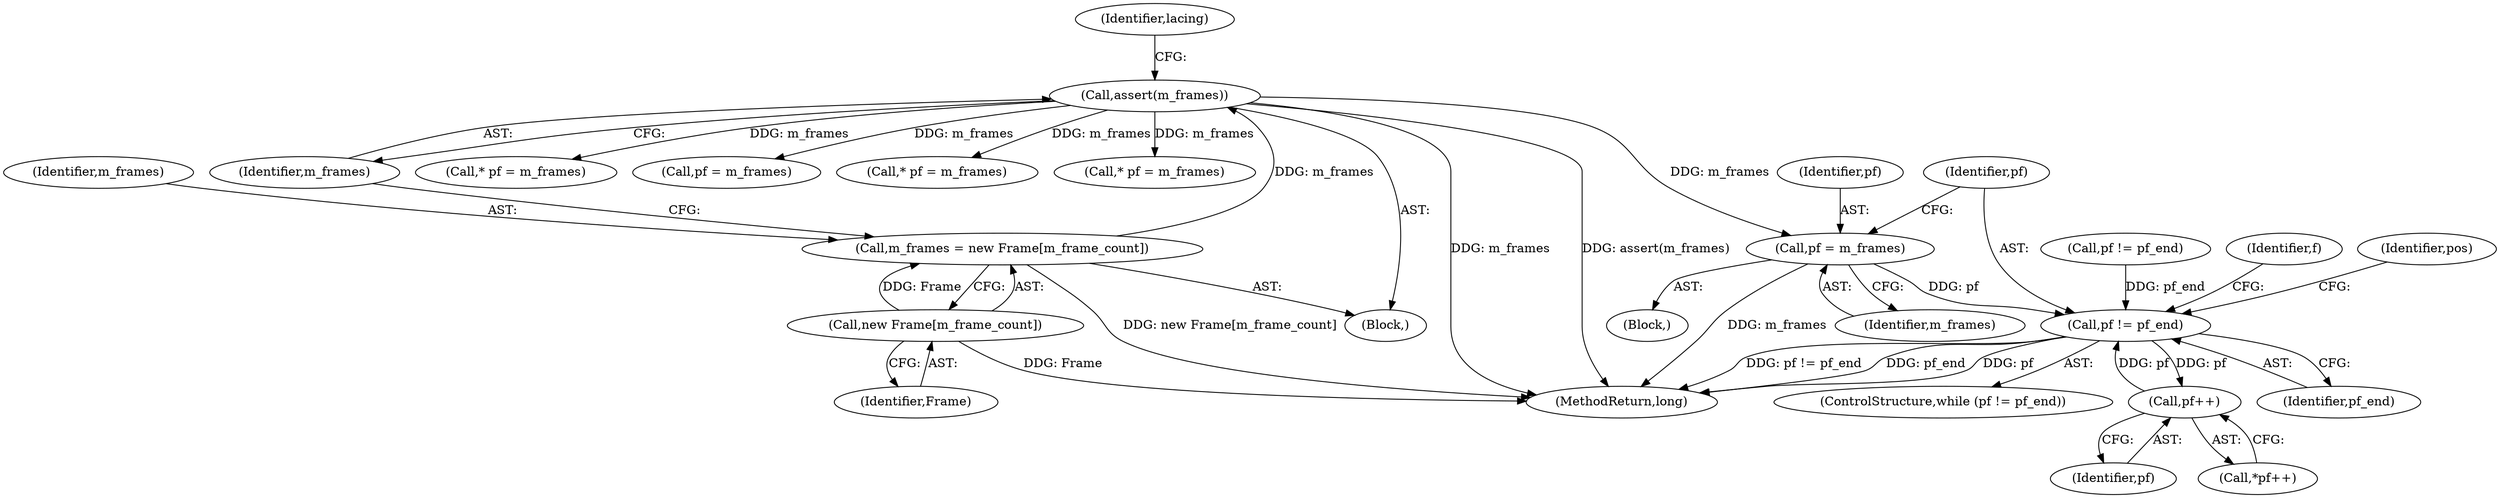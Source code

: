 digraph "1_Android_04839626ed859623901ebd3a5fd483982186b59d_174@pointer" {
"1000500" [label="(Call,pf = m_frames)"];
"1000355" [label="(Call,assert(m_frames))"];
"1000351" [label="(Call,m_frames = new Frame[m_frame_count])"];
"1000353" [label="(Call,new Frame[m_frame_count])"];
"1000504" [label="(Call,pf != pf_end)"];
"1000512" [label="(Call,pf++)"];
"1000363" [label="(Call,* pf = m_frames)"];
"1000506" [label="(Identifier,pf_end)"];
"1000513" [label="(Identifier,pf)"];
"1000904" [label="(Call,pf = m_frames)"];
"1000354" [label="(Identifier,Frame)"];
"1000502" [label="(Identifier,m_frames)"];
"1000359" [label="(Identifier,lacing)"];
"1000361" [label="(Block,)"];
"1000569" [label="(Call,* pf = m_frames)"];
"1000351" [label="(Call,m_frames = new Frame[m_frame_count])"];
"1000672" [label="(Call,* pf = m_frames)"];
"1000503" [label="(ControlStructure,while (pf != pf_end))"];
"1000942" [label="(MethodReturn,long)"];
"1000501" [label="(Identifier,pf)"];
"1000500" [label="(Call,pf = m_frames)"];
"1000504" [label="(Call,pf != pf_end)"];
"1000512" [label="(Call,pf++)"];
"1000353" [label="(Call,new Frame[m_frame_count])"];
"1000122" [label="(Block,)"];
"1000534" [label="(Identifier,pos)"];
"1000356" [label="(Identifier,m_frames)"];
"1000355" [label="(Call,assert(m_frames))"];
"1000511" [label="(Call,*pf++)"];
"1000505" [label="(Identifier,pf)"];
"1000459" [label="(Call,pf != pf_end)"];
"1000352" [label="(Identifier,m_frames)"];
"1000510" [label="(Identifier,f)"];
"1000500" -> "1000361"  [label="AST: "];
"1000500" -> "1000502"  [label="CFG: "];
"1000501" -> "1000500"  [label="AST: "];
"1000502" -> "1000500"  [label="AST: "];
"1000505" -> "1000500"  [label="CFG: "];
"1000500" -> "1000942"  [label="DDG: m_frames"];
"1000355" -> "1000500"  [label="DDG: m_frames"];
"1000500" -> "1000504"  [label="DDG: pf"];
"1000355" -> "1000122"  [label="AST: "];
"1000355" -> "1000356"  [label="CFG: "];
"1000356" -> "1000355"  [label="AST: "];
"1000359" -> "1000355"  [label="CFG: "];
"1000355" -> "1000942"  [label="DDG: m_frames"];
"1000355" -> "1000942"  [label="DDG: assert(m_frames)"];
"1000351" -> "1000355"  [label="DDG: m_frames"];
"1000355" -> "1000363"  [label="DDG: m_frames"];
"1000355" -> "1000569"  [label="DDG: m_frames"];
"1000355" -> "1000672"  [label="DDG: m_frames"];
"1000355" -> "1000904"  [label="DDG: m_frames"];
"1000351" -> "1000122"  [label="AST: "];
"1000351" -> "1000353"  [label="CFG: "];
"1000352" -> "1000351"  [label="AST: "];
"1000353" -> "1000351"  [label="AST: "];
"1000356" -> "1000351"  [label="CFG: "];
"1000351" -> "1000942"  [label="DDG: new Frame[m_frame_count]"];
"1000353" -> "1000351"  [label="DDG: Frame"];
"1000353" -> "1000354"  [label="CFG: "];
"1000354" -> "1000353"  [label="AST: "];
"1000353" -> "1000942"  [label="DDG: Frame"];
"1000504" -> "1000503"  [label="AST: "];
"1000504" -> "1000506"  [label="CFG: "];
"1000505" -> "1000504"  [label="AST: "];
"1000506" -> "1000504"  [label="AST: "];
"1000510" -> "1000504"  [label="CFG: "];
"1000534" -> "1000504"  [label="CFG: "];
"1000504" -> "1000942"  [label="DDG: pf_end"];
"1000504" -> "1000942"  [label="DDG: pf"];
"1000504" -> "1000942"  [label="DDG: pf != pf_end"];
"1000512" -> "1000504"  [label="DDG: pf"];
"1000459" -> "1000504"  [label="DDG: pf_end"];
"1000504" -> "1000512"  [label="DDG: pf"];
"1000512" -> "1000511"  [label="AST: "];
"1000512" -> "1000513"  [label="CFG: "];
"1000513" -> "1000512"  [label="AST: "];
"1000511" -> "1000512"  [label="CFG: "];
}
